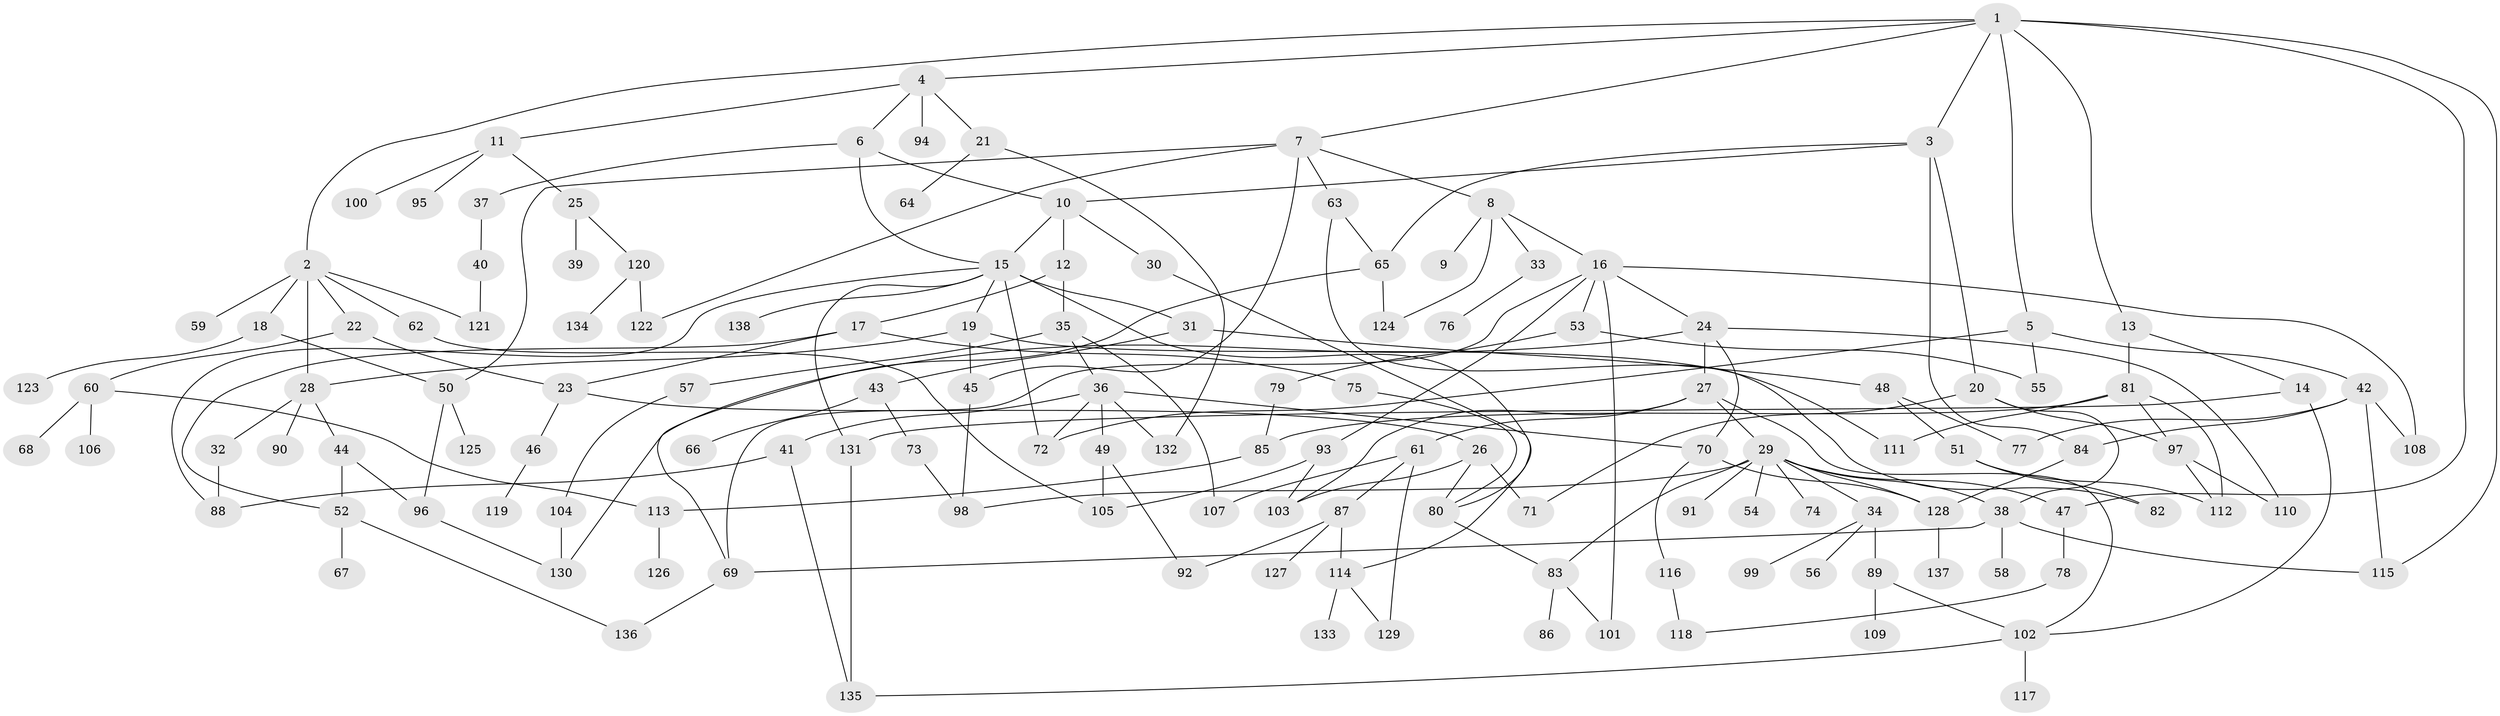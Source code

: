 // coarse degree distribution, {11: 0.010526315789473684, 8: 0.042105263157894736, 6: 0.042105263157894736, 7: 0.021052631578947368, 5: 0.10526315789473684, 1: 0.2736842105263158, 3: 0.14736842105263157, 10: 0.010526315789473684, 4: 0.14736842105263157, 9: 0.010526315789473684, 2: 0.18947368421052632}
// Generated by graph-tools (version 1.1) at 2025/23/03/03/25 07:23:34]
// undirected, 138 vertices, 199 edges
graph export_dot {
graph [start="1"]
  node [color=gray90,style=filled];
  1;
  2;
  3;
  4;
  5;
  6;
  7;
  8;
  9;
  10;
  11;
  12;
  13;
  14;
  15;
  16;
  17;
  18;
  19;
  20;
  21;
  22;
  23;
  24;
  25;
  26;
  27;
  28;
  29;
  30;
  31;
  32;
  33;
  34;
  35;
  36;
  37;
  38;
  39;
  40;
  41;
  42;
  43;
  44;
  45;
  46;
  47;
  48;
  49;
  50;
  51;
  52;
  53;
  54;
  55;
  56;
  57;
  58;
  59;
  60;
  61;
  62;
  63;
  64;
  65;
  66;
  67;
  68;
  69;
  70;
  71;
  72;
  73;
  74;
  75;
  76;
  77;
  78;
  79;
  80;
  81;
  82;
  83;
  84;
  85;
  86;
  87;
  88;
  89;
  90;
  91;
  92;
  93;
  94;
  95;
  96;
  97;
  98;
  99;
  100;
  101;
  102;
  103;
  104;
  105;
  106;
  107;
  108;
  109;
  110;
  111;
  112;
  113;
  114;
  115;
  116;
  117;
  118;
  119;
  120;
  121;
  122;
  123;
  124;
  125;
  126;
  127;
  128;
  129;
  130;
  131;
  132;
  133;
  134;
  135;
  136;
  137;
  138;
  1 -- 2;
  1 -- 3;
  1 -- 4;
  1 -- 5;
  1 -- 7;
  1 -- 13;
  1 -- 115;
  1 -- 47;
  2 -- 18;
  2 -- 22;
  2 -- 28;
  2 -- 59;
  2 -- 62;
  2 -- 121;
  3 -- 20;
  3 -- 65;
  3 -- 84;
  3 -- 10;
  4 -- 6;
  4 -- 11;
  4 -- 21;
  4 -- 94;
  5 -- 42;
  5 -- 55;
  5 -- 72;
  6 -- 10;
  6 -- 37;
  6 -- 15;
  7 -- 8;
  7 -- 50;
  7 -- 63;
  7 -- 45;
  7 -- 122;
  8 -- 9;
  8 -- 16;
  8 -- 33;
  8 -- 124;
  10 -- 12;
  10 -- 15;
  10 -- 30;
  11 -- 25;
  11 -- 95;
  11 -- 100;
  12 -- 17;
  12 -- 35;
  13 -- 14;
  13 -- 81;
  14 -- 102;
  14 -- 131;
  15 -- 19;
  15 -- 31;
  15 -- 114;
  15 -- 131;
  15 -- 138;
  15 -- 72;
  15 -- 88;
  16 -- 24;
  16 -- 53;
  16 -- 69;
  16 -- 93;
  16 -- 101;
  16 -- 108;
  17 -- 52;
  17 -- 75;
  17 -- 23;
  18 -- 123;
  18 -- 50;
  19 -- 45;
  19 -- 111;
  19 -- 28;
  20 -- 71;
  20 -- 97;
  20 -- 38;
  21 -- 64;
  21 -- 132;
  22 -- 23;
  22 -- 60;
  23 -- 26;
  23 -- 46;
  24 -- 27;
  24 -- 110;
  24 -- 130;
  24 -- 70;
  25 -- 39;
  25 -- 120;
  26 -- 80;
  26 -- 103;
  26 -- 71;
  27 -- 29;
  27 -- 61;
  27 -- 103;
  27 -- 102;
  28 -- 32;
  28 -- 44;
  28 -- 90;
  29 -- 34;
  29 -- 38;
  29 -- 47;
  29 -- 54;
  29 -- 74;
  29 -- 91;
  29 -- 98;
  29 -- 83;
  29 -- 128;
  30 -- 80;
  31 -- 43;
  31 -- 48;
  32 -- 88;
  33 -- 76;
  34 -- 56;
  34 -- 89;
  34 -- 99;
  35 -- 36;
  35 -- 57;
  35 -- 107;
  36 -- 41;
  36 -- 49;
  36 -- 70;
  36 -- 72;
  36 -- 132;
  37 -- 40;
  38 -- 58;
  38 -- 115;
  38 -- 69;
  40 -- 121;
  41 -- 88;
  41 -- 135;
  42 -- 108;
  42 -- 84;
  42 -- 77;
  42 -- 115;
  43 -- 66;
  43 -- 73;
  44 -- 96;
  44 -- 52;
  45 -- 98;
  46 -- 119;
  47 -- 78;
  48 -- 51;
  48 -- 77;
  49 -- 105;
  49 -- 92;
  50 -- 125;
  50 -- 96;
  51 -- 82;
  51 -- 112;
  52 -- 67;
  52 -- 136;
  53 -- 55;
  53 -- 79;
  57 -- 104;
  60 -- 68;
  60 -- 106;
  60 -- 113;
  61 -- 87;
  61 -- 107;
  61 -- 129;
  62 -- 105;
  63 -- 82;
  63 -- 65;
  65 -- 124;
  65 -- 69;
  69 -- 136;
  70 -- 116;
  70 -- 128;
  73 -- 98;
  75 -- 80;
  78 -- 118;
  79 -- 85;
  80 -- 83;
  81 -- 111;
  81 -- 112;
  81 -- 85;
  81 -- 97;
  83 -- 86;
  83 -- 101;
  84 -- 128;
  85 -- 113;
  87 -- 92;
  87 -- 127;
  87 -- 114;
  89 -- 102;
  89 -- 109;
  93 -- 103;
  93 -- 105;
  96 -- 130;
  97 -- 112;
  97 -- 110;
  102 -- 117;
  102 -- 135;
  104 -- 130;
  113 -- 126;
  114 -- 133;
  114 -- 129;
  116 -- 118;
  120 -- 122;
  120 -- 134;
  128 -- 137;
  131 -- 135;
}

